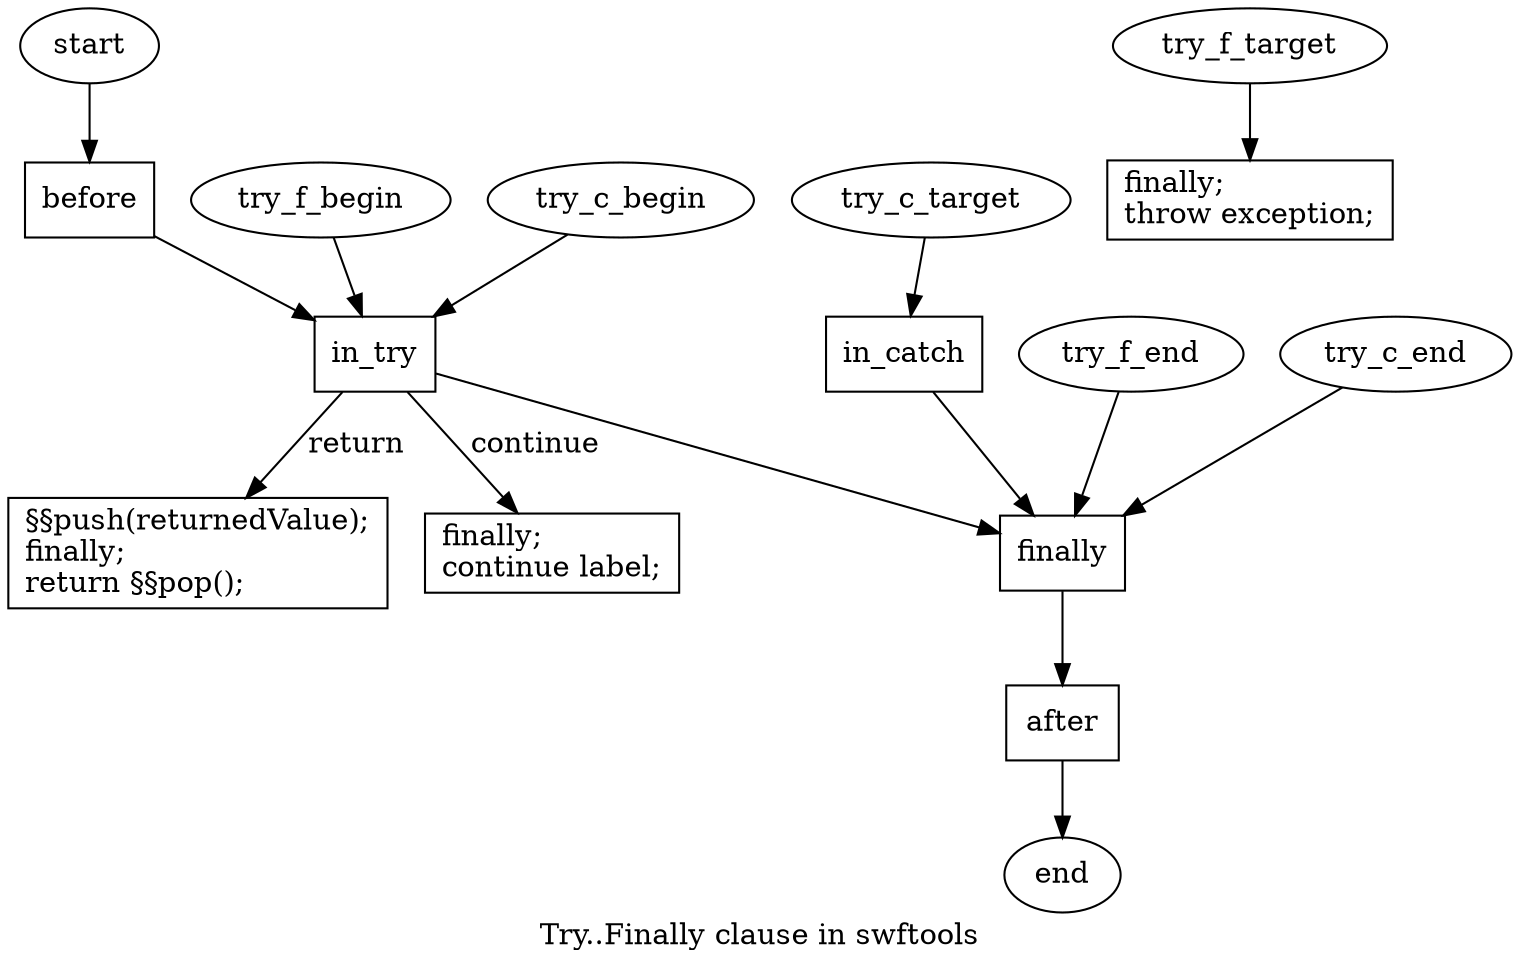 digraph try_finally_swftools {
  label = "Try..Finally clause in swftools";
  node[shape=rect];
  
  start->before;
  before->in_try;
  try_f_begin->in_try;
  try_c_begin->in_try;
  in_try->finally;
  try_c_end->finally;
  in_catch->finally;
  try_c_target->in_catch;
  try_f_end->finally;
  try_f_target->catch_f;
  
  finally->after;
  

  
  after->end;
  
  catch_f[label="finally;\lthrow exception;\l"];
  try_c_target[shape=ellipse];
  try_c_begin[shape=ellipse];
  try_c_end[shape=ellipse];
  
  try_f_target[shape=ellipse];
  try_f_begin[shape=ellipse];
  try_f_end[shape=ellipse];
  
  start[shape=ellipse];
  end[shape=ellipse];
  
  in_try->in_try_ret[label=return];
  in_try_ret[label="§§push(returnedValue);\lfinally;\lreturn §§pop();\l"]
  
  in_try->in_try_continue[label=continue];
  in_try_continue[label="finally;\lcontinue label;\l"];
  
  /*
  Finally is inlined in every its usage.
  In try_f_target there is finally alone with throw - we can take it from there.
  */
}
